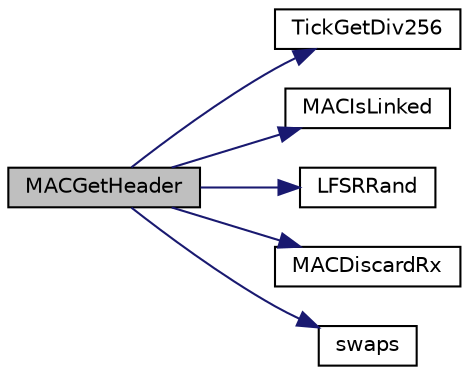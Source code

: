 digraph "MACGetHeader"
{
  edge [fontname="Helvetica",fontsize="10",labelfontname="Helvetica",labelfontsize="10"];
  node [fontname="Helvetica",fontsize="10",shape=record];
  rankdir="LR";
  Node1 [label="MACGetHeader",height=0.2,width=0.4,color="black", fillcolor="grey75", style="filled", fontcolor="black"];
  Node1 -> Node2 [color="midnightblue",fontsize="10",style="solid",fontname="Helvetica"];
  Node2 [label="TickGetDiv256",height=0.2,width=0.4,color="black", fillcolor="white", style="filled",URL="$_tick_8h.html#a8f71f847e48f802c831fb86c7fb8326a"];
  Node1 -> Node3 [color="midnightblue",fontsize="10",style="solid",fontname="Helvetica"];
  Node3 [label="MACIsLinked",height=0.2,width=0.4,color="black", fillcolor="white", style="filled",URL="$_e_n_c_x24_j600_8c.html#a0b700fbc3ad2a6c7c389026bfd38e0f1"];
  Node1 -> Node4 [color="midnightblue",fontsize="10",style="solid",fontname="Helvetica"];
  Node4 [label="LFSRRand",height=0.2,width=0.4,color="black", fillcolor="white", style="filled",URL="$_helpers_8h.html#aa96b3af9ccf2d7d2a4558708b90981cd"];
  Node1 -> Node5 [color="midnightblue",fontsize="10",style="solid",fontname="Helvetica"];
  Node5 [label="MACDiscardRx",height=0.2,width=0.4,color="black", fillcolor="white", style="filled",URL="$_e_n_c_x24_j600_8c.html#a6f0a2614cde1253e6edcc78d1a069b79"];
  Node1 -> Node6 [color="midnightblue",fontsize="10",style="solid",fontname="Helvetica"];
  Node6 [label="swaps",height=0.2,width=0.4,color="black", fillcolor="white", style="filled",URL="$_helpers_8h.html#add09104747ab0b189bcd8137ab2458ea"];
}
